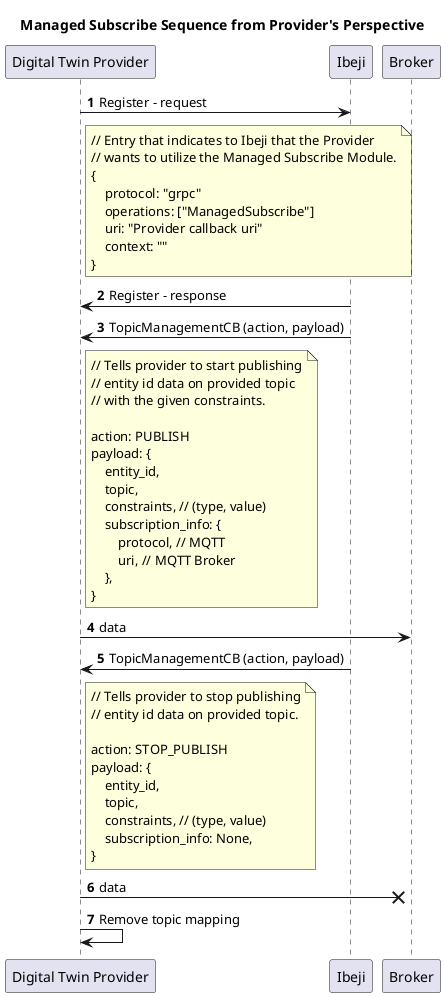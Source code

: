 @startuml Managed Subscribe Provider
title Managed Subscribe Sequence from Provider's Perspective
participant "Digital Twin Provider" as DTProvider
participant Ibeji
participant Broker

autonumber

DTProvider -> Ibeji: Register - request
note right of DTProvider
// Entry that indicates to Ibeji that the Provider
// wants to utilize the Managed Subscribe Module.
{
    protocol: "grpc"
    operations: ["ManagedSubscribe"]
    uri: "Provider callback uri"
    context: ""
}
end note
Ibeji -> DTProvider: Register - response

Ibeji -> DTProvider: TopicManagementCB (action, payload)
note right of DTProvider
// Tells provider to start publishing
// entity id data on provided topic
// with the given constraints.

action: PUBLISH
payload: {
    entity_id,
    topic,
    constraints, // (type, value)
    subscription_info: {
        protocol, // MQTT
        uri, // MQTT Broker
    },
}
end note
DTProvider -> Broker: data
DTProvider <- Ibeji: TopicManagementCB (action, payload)
note right of DTProvider
// Tells provider to stop publishing
// entity id data on provided topic.

action: STOP_PUBLISH
payload: {
    entity_id,
    topic,
    constraints, // (type, value)
    subscription_info: None,
}
end note
DTProvider ->x Broker: data
DTProvider -> DTProvider: Remove topic mapping
@enduml
